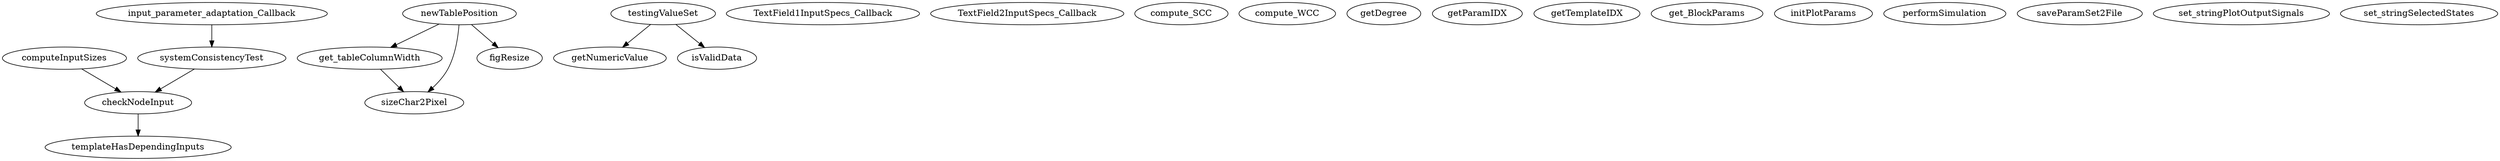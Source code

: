 /* Created by mdot for Matlab */
digraph m2html {
  checkNodeInput -> templateHasDependingInputs;
  computeInputSizes -> checkNodeInput;
  get_tableColumnWidth -> sizeChar2Pixel;
  input_parameter_adaptation_Callback -> systemConsistencyTest;
  newTablePosition -> figResize;
  newTablePosition -> get_tableColumnWidth;
  newTablePosition -> sizeChar2Pixel;
  systemConsistencyTest -> checkNodeInput;
  testingValueSet -> getNumericValue;
  testingValueSet -> isValidData;

  TextField1InputSpecs_Callback [URL="TextField1InputSpecs_Callback.html"];
  TextField2InputSpecs_Callback [URL="TextField2InputSpecs_Callback.html"];
  checkNodeInput [URL="checkNodeInput.html"];
  computeInputSizes [URL="computeInputSizes.html"];
  compute_SCC [URL="compute_SCC.html"];
  compute_WCC [URL="compute_WCC.html"];
  figResize [URL="figResize.html"];
  getDegree [URL="getDegree.html"];
  getNumericValue [URL="getNumericValue.html"];
  getParamIDX [URL="getParamIDX.html"];
  getTemplateIDX [URL="getTemplateIDX.html"];
  get_BlockParams [URL="get_BlockParams.html"];
  get_tableColumnWidth [URL="get_tableColumnWidth.html"];
  initPlotParams [URL="initPlotParams.html"];
  input_parameter_adaptation_Callback [URL="input_parameter_adaptation_Callback.html"];
  isValidData [URL="isValidData.html"];
  newTablePosition [URL="newTablePosition.html"];
  performSimulation [URL="performSimulation.html"];
  saveParamSet2File [URL="saveParamSet2File.html"];
  set_stringPlotOutputSignals [URL="set_stringPlotOutputSignals.html"];
  set_stringSelectedStates [URL="set_stringSelectedStates.html"];
  sizeChar2Pixel [URL="sizeChar2Pixel.html"];
  systemConsistencyTest [URL="systemConsistencyTest.html"];
  templateHasDependingInputs [URL="templateHasDependingInputs.html"];
  testingValueSet [URL="testingValueSet.html"];
}